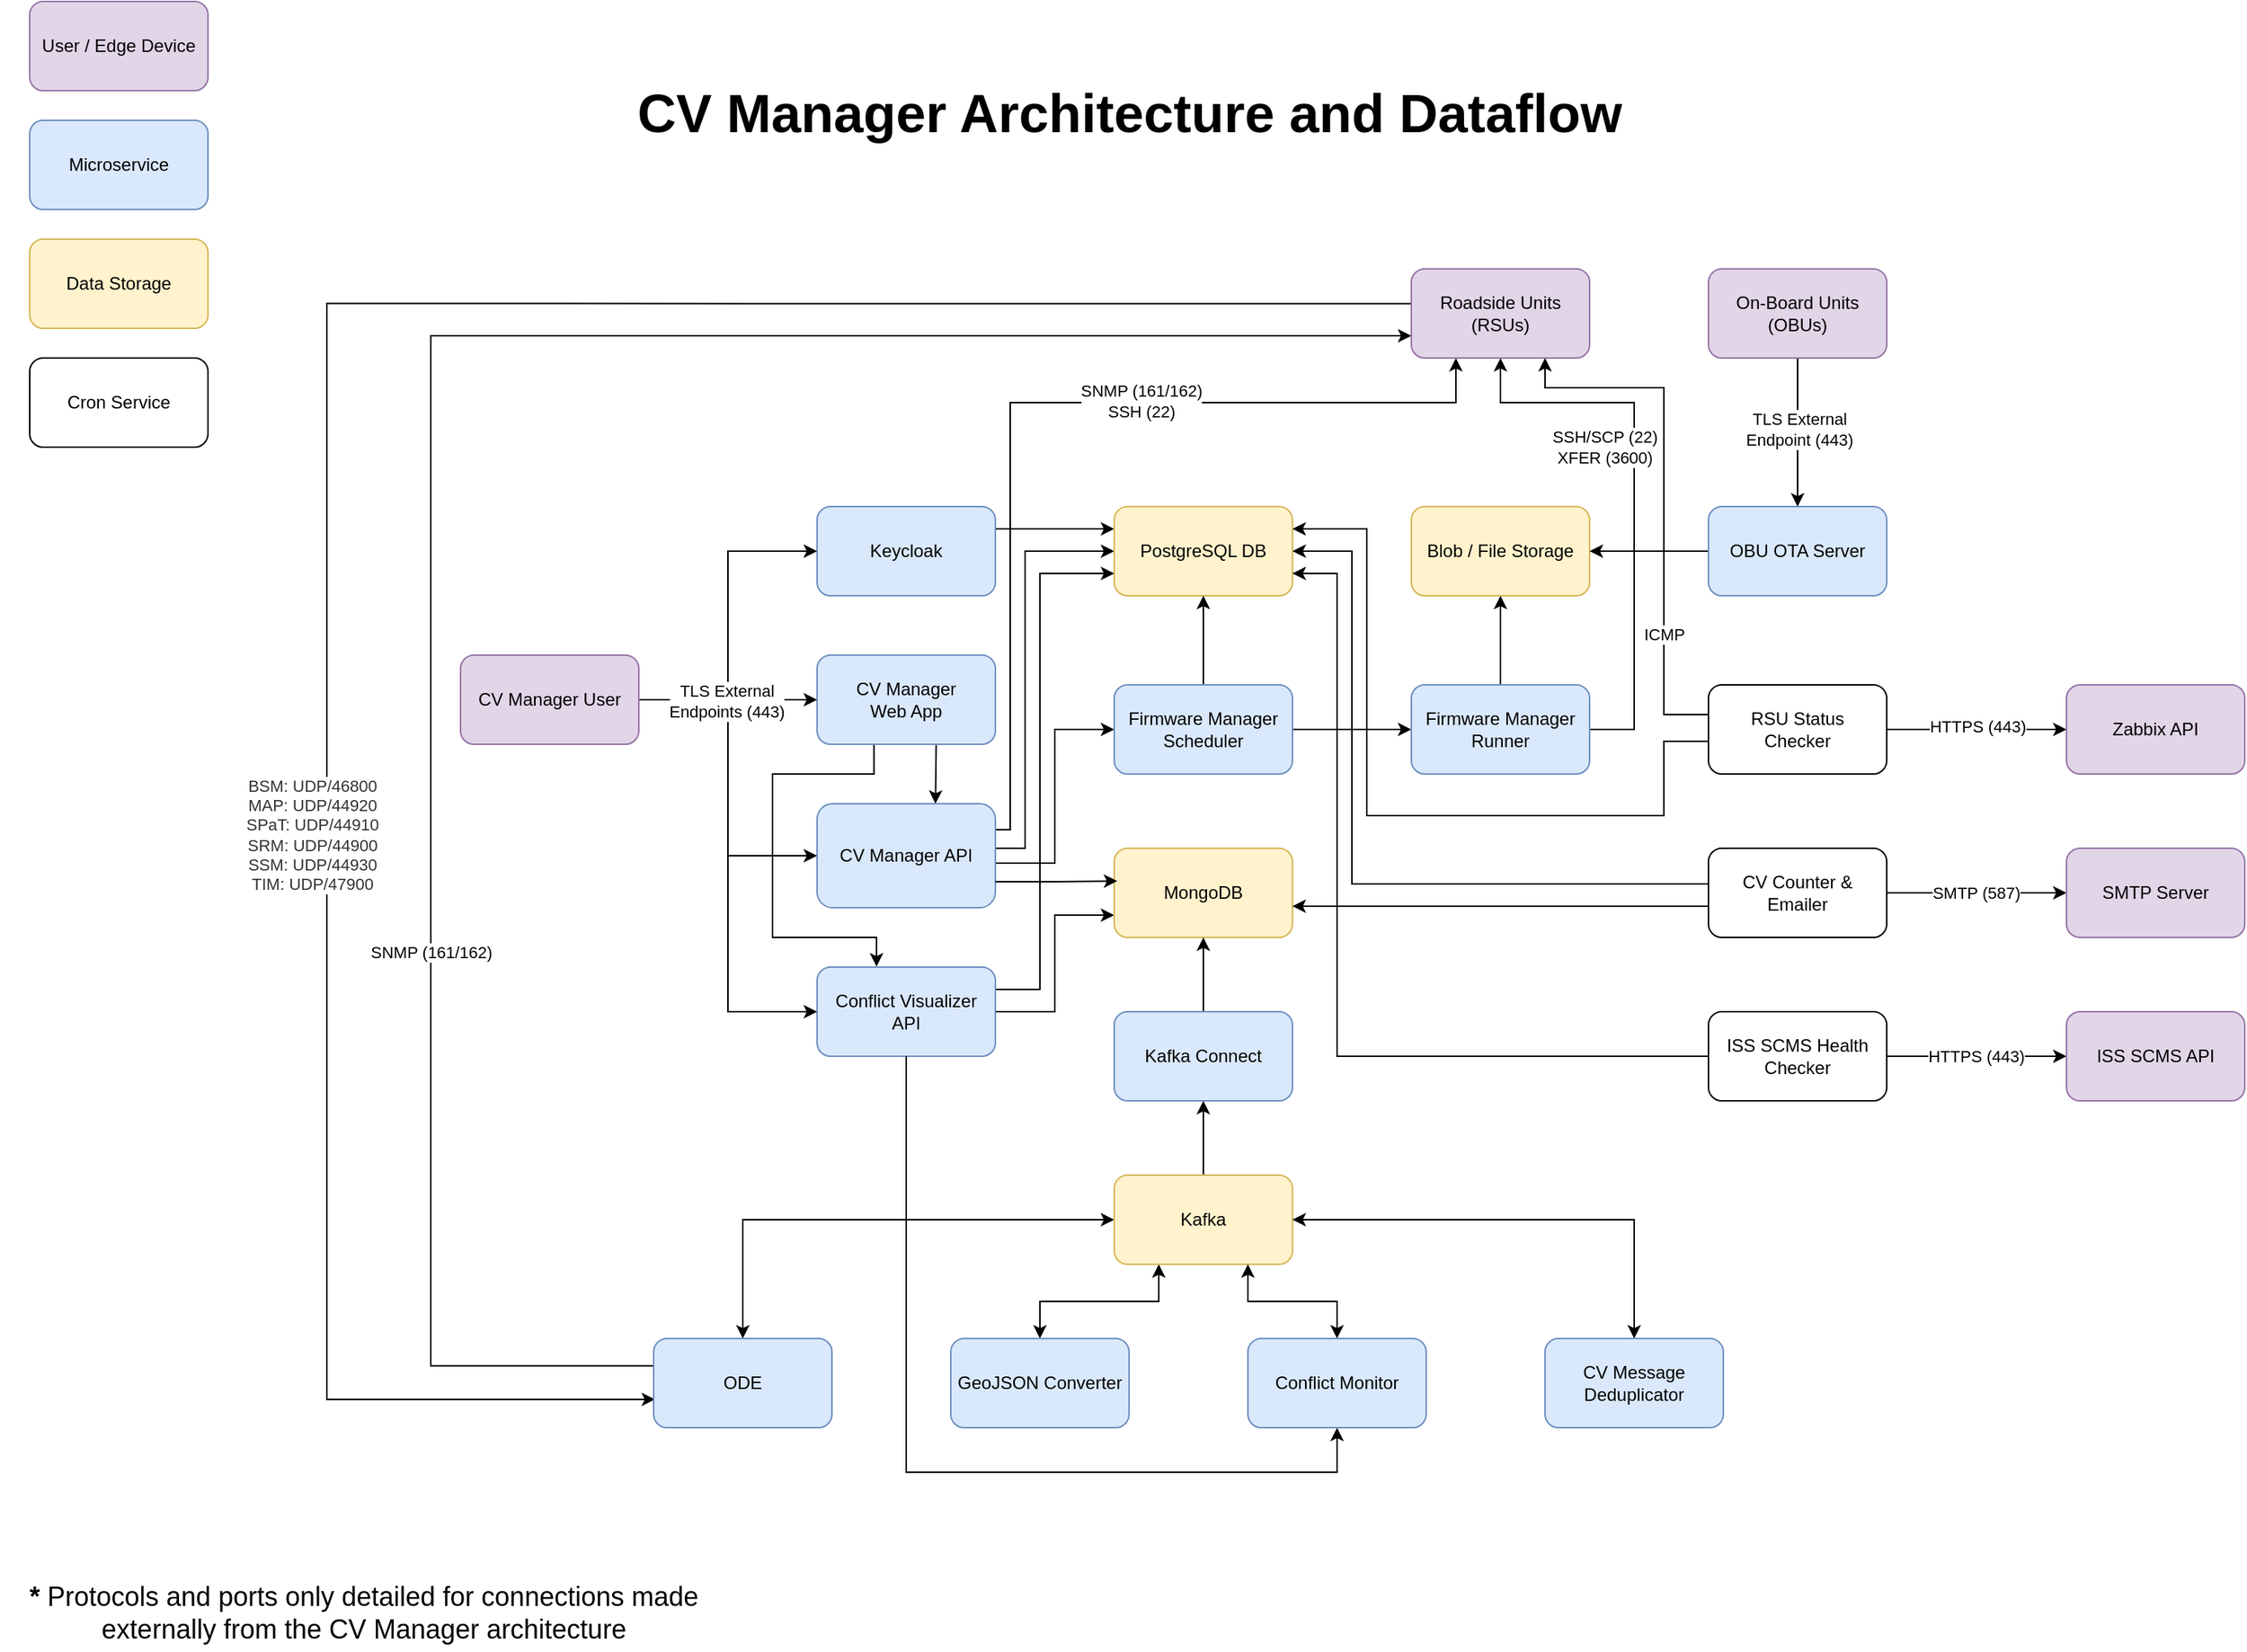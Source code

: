 <mxfile version="24.2.1" type="device">
  <diagram id="C5RBs43oDa-KdzZeNtuy" name="Page-1">
    <mxGraphModel dx="1915" dy="1440" grid="1" gridSize="10" guides="1" tooltips="1" connect="1" arrows="1" fold="1" page="1" pageScale="1" pageWidth="827" pageHeight="1169" math="0" shadow="0">
      <root>
        <mxCell id="WIyWlLk6GJQsqaUBKTNV-0" />
        <mxCell id="WIyWlLk6GJQsqaUBKTNV-1" parent="WIyWlLk6GJQsqaUBKTNV-0" />
        <mxCell id="JV4BwhDXAtdapII2j0i4-30" style="edgeStyle=orthogonalEdgeStyle;rounded=0;orthogonalLoop=1;jettySize=auto;html=1;exitX=0.668;exitY=1.01;exitDx=0;exitDy=0;entryX=0.664;entryY=0;entryDx=0;entryDy=0;exitPerimeter=0;entryPerimeter=0;" edge="1" parent="WIyWlLk6GJQsqaUBKTNV-1" source="WIyWlLk6GJQsqaUBKTNV-3" target="JV4BwhDXAtdapII2j0i4-2">
          <mxGeometry relative="1" as="geometry" />
        </mxCell>
        <mxCell id="JV4BwhDXAtdapII2j0i4-122" style="edgeStyle=orthogonalEdgeStyle;rounded=0;orthogonalLoop=1;jettySize=auto;html=1;exitX=0.319;exitY=0.979;exitDx=0;exitDy=0;exitPerimeter=0;entryX=0.33;entryY=-0.007;entryDx=0;entryDy=0;entryPerimeter=0;" edge="1" parent="WIyWlLk6GJQsqaUBKTNV-1" source="WIyWlLk6GJQsqaUBKTNV-3" target="JV4BwhDXAtdapII2j0i4-8">
          <mxGeometry relative="1" as="geometry">
            <Array as="points">
              <mxPoint x="608" y="560" />
              <mxPoint x="540" y="560" />
              <mxPoint x="540" y="670" />
              <mxPoint x="610" y="670" />
              <mxPoint x="610" y="690" />
            </Array>
          </mxGeometry>
        </mxCell>
        <mxCell id="WIyWlLk6GJQsqaUBKTNV-3" value="CV Manager&lt;br&gt;Web App" style="rounded=1;whiteSpace=wrap;html=1;fontSize=12;glass=0;strokeWidth=1;shadow=0;fillColor=#dae8fc;strokeColor=#6c8ebf;" parent="WIyWlLk6GJQsqaUBKTNV-1" vertex="1">
          <mxGeometry x="570" y="480" width="120" height="60" as="geometry" />
        </mxCell>
        <mxCell id="JV4BwhDXAtdapII2j0i4-36" style="edgeStyle=orthogonalEdgeStyle;rounded=0;orthogonalLoop=1;jettySize=auto;html=1;exitX=1;exitY=0.25;exitDx=0;exitDy=0;entryX=0;entryY=0.25;entryDx=0;entryDy=0;" edge="1" parent="WIyWlLk6GJQsqaUBKTNV-1" source="JV4BwhDXAtdapII2j0i4-0" target="JV4BwhDXAtdapII2j0i4-4">
          <mxGeometry relative="1" as="geometry" />
        </mxCell>
        <mxCell id="JV4BwhDXAtdapII2j0i4-0" value="Keycloak" style="rounded=1;whiteSpace=wrap;html=1;fontSize=12;glass=0;strokeWidth=1;shadow=0;fillColor=#dae8fc;strokeColor=#6c8ebf;" vertex="1" parent="WIyWlLk6GJQsqaUBKTNV-1">
          <mxGeometry x="570" y="380" width="120" height="60" as="geometry" />
        </mxCell>
        <mxCell id="JV4BwhDXAtdapII2j0i4-62" style="edgeStyle=orthogonalEdgeStyle;rounded=0;orthogonalLoop=1;jettySize=auto;html=1;exitX=1;exitY=0.5;exitDx=0;exitDy=0;entryX=0;entryY=0.5;entryDx=0;entryDy=0;" edge="1" parent="WIyWlLk6GJQsqaUBKTNV-1" source="JV4BwhDXAtdapII2j0i4-2" target="JV4BwhDXAtdapII2j0i4-13">
          <mxGeometry relative="1" as="geometry">
            <Array as="points">
              <mxPoint x="690" y="620" />
              <mxPoint x="730" y="620" />
              <mxPoint x="730" y="530" />
            </Array>
          </mxGeometry>
        </mxCell>
        <mxCell id="JV4BwhDXAtdapII2j0i4-72" style="edgeStyle=orthogonalEdgeStyle;rounded=0;orthogonalLoop=1;jettySize=auto;html=1;exitX=1;exitY=0.25;exitDx=0;exitDy=0;entryX=0.25;entryY=1;entryDx=0;entryDy=0;" edge="1" parent="WIyWlLk6GJQsqaUBKTNV-1" source="JV4BwhDXAtdapII2j0i4-2" target="JV4BwhDXAtdapII2j0i4-17">
          <mxGeometry relative="1" as="geometry">
            <Array as="points">
              <mxPoint x="700" y="598" />
              <mxPoint x="700" y="310" />
              <mxPoint x="1000" y="310" />
            </Array>
          </mxGeometry>
        </mxCell>
        <mxCell id="JV4BwhDXAtdapII2j0i4-76" value="SNMP (161/162)&lt;br&gt;SSH (22)" style="edgeLabel;html=1;align=center;verticalAlign=middle;resizable=0;points=[];" vertex="1" connectable="0" parent="JV4BwhDXAtdapII2j0i4-72">
          <mxGeometry x="0.229" y="1" relative="1" as="geometry">
            <mxPoint as="offset" />
          </mxGeometry>
        </mxCell>
        <mxCell id="JV4BwhDXAtdapII2j0i4-73" style="edgeStyle=orthogonalEdgeStyle;rounded=0;orthogonalLoop=1;jettySize=auto;html=1;exitX=1;exitY=0.25;exitDx=0;exitDy=0;entryX=0;entryY=0.5;entryDx=0;entryDy=0;" edge="1" parent="WIyWlLk6GJQsqaUBKTNV-1" source="JV4BwhDXAtdapII2j0i4-2" target="JV4BwhDXAtdapII2j0i4-4">
          <mxGeometry relative="1" as="geometry">
            <Array as="points">
              <mxPoint x="690" y="610" />
              <mxPoint x="710" y="610" />
              <mxPoint x="710" y="410" />
            </Array>
          </mxGeometry>
        </mxCell>
        <mxCell id="JV4BwhDXAtdapII2j0i4-2" value="CV Manager API" style="rounded=1;whiteSpace=wrap;html=1;fontSize=12;glass=0;strokeWidth=1;shadow=0;fillColor=#dae8fc;strokeColor=#6c8ebf;" vertex="1" parent="WIyWlLk6GJQsqaUBKTNV-1">
          <mxGeometry x="570" y="580" width="120" height="70" as="geometry" />
        </mxCell>
        <mxCell id="JV4BwhDXAtdapII2j0i4-4" value="PostgreSQL DB" style="rounded=1;whiteSpace=wrap;html=1;fontSize=12;glass=0;strokeWidth=1;shadow=0;fillColor=#fff2cc;strokeColor=#d6b656;" vertex="1" parent="WIyWlLk6GJQsqaUBKTNV-1">
          <mxGeometry x="770" y="380" width="120" height="60" as="geometry" />
        </mxCell>
        <mxCell id="JV4BwhDXAtdapII2j0i4-38" style="edgeStyle=orthogonalEdgeStyle;rounded=0;orthogonalLoop=1;jettySize=auto;html=1;exitX=1;exitY=0.25;exitDx=0;exitDy=0;entryX=0;entryY=0.75;entryDx=0;entryDy=0;" edge="1" parent="WIyWlLk6GJQsqaUBKTNV-1" source="JV4BwhDXAtdapII2j0i4-8" target="JV4BwhDXAtdapII2j0i4-4">
          <mxGeometry relative="1" as="geometry">
            <Array as="points">
              <mxPoint x="720" y="705" />
              <mxPoint x="720" y="425" />
            </Array>
          </mxGeometry>
        </mxCell>
        <mxCell id="JV4BwhDXAtdapII2j0i4-46" style="edgeStyle=orthogonalEdgeStyle;rounded=0;orthogonalLoop=1;jettySize=auto;html=1;exitX=1;exitY=0.5;exitDx=0;exitDy=0;entryX=0;entryY=0.75;entryDx=0;entryDy=0;" edge="1" parent="WIyWlLk6GJQsqaUBKTNV-1" source="JV4BwhDXAtdapII2j0i4-8" target="JV4BwhDXAtdapII2j0i4-23">
          <mxGeometry relative="1" as="geometry" />
        </mxCell>
        <mxCell id="JV4BwhDXAtdapII2j0i4-8" value="Conflict Visualizer&lt;br&gt;API" style="rounded=1;whiteSpace=wrap;html=1;fontSize=12;glass=0;strokeWidth=1;shadow=0;fillColor=#dae8fc;strokeColor=#6c8ebf;" vertex="1" parent="WIyWlLk6GJQsqaUBKTNV-1">
          <mxGeometry x="570" y="690" width="120" height="60" as="geometry" />
        </mxCell>
        <mxCell id="JV4BwhDXAtdapII2j0i4-41" style="edgeStyle=orthogonalEdgeStyle;rounded=0;orthogonalLoop=1;jettySize=auto;html=1;exitX=0.5;exitY=0;exitDx=0;exitDy=0;entryX=0.5;entryY=1;entryDx=0;entryDy=0;" edge="1" parent="WIyWlLk6GJQsqaUBKTNV-1" source="JV4BwhDXAtdapII2j0i4-13" target="JV4BwhDXAtdapII2j0i4-4">
          <mxGeometry relative="1" as="geometry" />
        </mxCell>
        <mxCell id="JV4BwhDXAtdapII2j0i4-67" style="edgeStyle=orthogonalEdgeStyle;rounded=0;orthogonalLoop=1;jettySize=auto;html=1;exitX=1;exitY=0.5;exitDx=0;exitDy=0;entryX=0;entryY=0.5;entryDx=0;entryDy=0;" edge="1" parent="WIyWlLk6GJQsqaUBKTNV-1" source="JV4BwhDXAtdapII2j0i4-13" target="JV4BwhDXAtdapII2j0i4-14">
          <mxGeometry relative="1" as="geometry" />
        </mxCell>
        <mxCell id="JV4BwhDXAtdapII2j0i4-13" value="Firmware Manager Scheduler" style="rounded=1;whiteSpace=wrap;html=1;fontSize=12;glass=0;strokeWidth=1;shadow=0;fillColor=#dae8fc;strokeColor=#6c8ebf;" vertex="1" parent="WIyWlLk6GJQsqaUBKTNV-1">
          <mxGeometry x="770" y="500" width="120" height="60" as="geometry" />
        </mxCell>
        <mxCell id="JV4BwhDXAtdapII2j0i4-65" style="edgeStyle=orthogonalEdgeStyle;rounded=0;orthogonalLoop=1;jettySize=auto;html=1;exitX=0.5;exitY=0;exitDx=0;exitDy=0;entryX=0.5;entryY=1;entryDx=0;entryDy=0;" edge="1" parent="WIyWlLk6GJQsqaUBKTNV-1" source="JV4BwhDXAtdapII2j0i4-14" target="JV4BwhDXAtdapII2j0i4-19">
          <mxGeometry relative="1" as="geometry" />
        </mxCell>
        <mxCell id="JV4BwhDXAtdapII2j0i4-71" style="edgeStyle=orthogonalEdgeStyle;rounded=0;orthogonalLoop=1;jettySize=auto;html=1;exitX=1;exitY=0.5;exitDx=0;exitDy=0;entryX=0.5;entryY=1;entryDx=0;entryDy=0;" edge="1" parent="WIyWlLk6GJQsqaUBKTNV-1" source="JV4BwhDXAtdapII2j0i4-14" target="JV4BwhDXAtdapII2j0i4-17">
          <mxGeometry relative="1" as="geometry">
            <Array as="points">
              <mxPoint x="1120" y="530" />
              <mxPoint x="1120" y="310" />
              <mxPoint x="1030" y="310" />
            </Array>
          </mxGeometry>
        </mxCell>
        <mxCell id="JV4BwhDXAtdapII2j0i4-77" value="SSH/SCP (22)&lt;br&gt;XFER (3600)" style="edgeLabel;html=1;align=center;verticalAlign=middle;resizable=0;points=[];" vertex="1" connectable="0" parent="JV4BwhDXAtdapII2j0i4-71">
          <mxGeometry x="0.53" relative="1" as="geometry">
            <mxPoint x="13" y="30" as="offset" />
          </mxGeometry>
        </mxCell>
        <mxCell id="JV4BwhDXAtdapII2j0i4-14" value="Firmware Manager Runner" style="rounded=1;whiteSpace=wrap;html=1;fontSize=12;glass=0;strokeWidth=1;shadow=0;fillColor=#dae8fc;strokeColor=#6c8ebf;" vertex="1" parent="WIyWlLk6GJQsqaUBKTNV-1">
          <mxGeometry x="970" y="500" width="120" height="60" as="geometry" />
        </mxCell>
        <mxCell id="JV4BwhDXAtdapII2j0i4-117" style="edgeStyle=orthogonalEdgeStyle;rounded=0;orthogonalLoop=1;jettySize=auto;html=1;exitX=0.003;exitY=0.389;exitDx=0;exitDy=0;entryX=0.008;entryY=0.683;entryDx=0;entryDy=0;exitPerimeter=0;entryPerimeter=0;" edge="1" parent="WIyWlLk6GJQsqaUBKTNV-1" source="JV4BwhDXAtdapII2j0i4-17" target="JV4BwhDXAtdapII2j0i4-96">
          <mxGeometry relative="1" as="geometry">
            <Array as="points">
              <mxPoint x="240" y="243" />
              <mxPoint x="240" y="981" />
            </Array>
          </mxGeometry>
        </mxCell>
        <mxCell id="JV4BwhDXAtdapII2j0i4-118" value="&lt;span data-lucid-content=&quot;{&amp;quot;t&amp;quot;:&amp;quot;BSM: UDP/46800 MAP: UDP/44920 SPaT: UDP/44910 SRM: UDP/44900 SSM: UDP/44930 TIM: UDP/47900&amp;quot;,&amp;quot;m&amp;quot;:[{&amp;quot;s&amp;quot;:0,&amp;quot;n&amp;quot;:&amp;quot;a&amp;quot;,&amp;quot;v&amp;quot;:&amp;quot;center&amp;quot;},{&amp;quot;s&amp;quot;:0,&amp;quot;n&amp;quot;:&amp;quot;c&amp;quot;,&amp;quot;v&amp;quot;:&amp;quot;333333ff&amp;quot;,&amp;quot;e&amp;quot;:90}]}&quot; data-lucid-type=&quot;application/vnd.lucid.text&quot;&gt;&lt;span style=&quot;color:#333333;&quot;&gt;BSM: UDP/46800&lt;br&gt;MAP: UDP/44920&lt;br&gt;SPaT: UDP/44910&lt;br&gt;SRM: UDP/44900&lt;br&gt;SSM: UDP/44930&lt;br&gt;TIM: UDP/47900&lt;/span&gt;&lt;/span&gt;" style="edgeLabel;html=1;align=center;verticalAlign=middle;resizable=0;points=[];" vertex="1" connectable="0" parent="JV4BwhDXAtdapII2j0i4-117">
          <mxGeometry x="0.381" y="-4" relative="1" as="geometry">
            <mxPoint x="-6" y="-79" as="offset" />
          </mxGeometry>
        </mxCell>
        <mxCell id="JV4BwhDXAtdapII2j0i4-17" value="Roadside Units (RSUs)" style="rounded=1;whiteSpace=wrap;html=1;fontSize=12;glass=0;strokeWidth=1;shadow=0;fillColor=#e1d5e7;strokeColor=#9673a6;" vertex="1" parent="WIyWlLk6GJQsqaUBKTNV-1">
          <mxGeometry x="970" y="220" width="120" height="60" as="geometry" />
        </mxCell>
        <mxCell id="JV4BwhDXAtdapII2j0i4-19" value="Blob / File Storage" style="rounded=1;whiteSpace=wrap;html=1;fontSize=12;glass=0;strokeWidth=1;shadow=0;fillColor=#fff2cc;strokeColor=#d6b656;" vertex="1" parent="WIyWlLk6GJQsqaUBKTNV-1">
          <mxGeometry x="970" y="380" width="120" height="60" as="geometry" />
        </mxCell>
        <mxCell id="JV4BwhDXAtdapII2j0i4-23" value="MongoDB" style="rounded=1;whiteSpace=wrap;html=1;fontSize=12;glass=0;strokeWidth=1;shadow=0;fillColor=#fff2cc;strokeColor=#d6b656;" vertex="1" parent="WIyWlLk6GJQsqaUBKTNV-1">
          <mxGeometry x="770" y="610" width="120" height="60" as="geometry" />
        </mxCell>
        <mxCell id="JV4BwhDXAtdapII2j0i4-27" value="" style="edgeStyle=orthogonalEdgeStyle;rounded=0;orthogonalLoop=1;jettySize=auto;html=1;" edge="1" parent="WIyWlLk6GJQsqaUBKTNV-1" source="JV4BwhDXAtdapII2j0i4-26" target="WIyWlLk6GJQsqaUBKTNV-3">
          <mxGeometry relative="1" as="geometry" />
        </mxCell>
        <mxCell id="JV4BwhDXAtdapII2j0i4-28" style="edgeStyle=orthogonalEdgeStyle;rounded=0;orthogonalLoop=1;jettySize=auto;html=1;exitX=1;exitY=0.5;exitDx=0;exitDy=0;entryX=0;entryY=0.5;entryDx=0;entryDy=0;" edge="1" parent="WIyWlLk6GJQsqaUBKTNV-1" source="JV4BwhDXAtdapII2j0i4-26" target="JV4BwhDXAtdapII2j0i4-0">
          <mxGeometry relative="1" as="geometry" />
        </mxCell>
        <mxCell id="JV4BwhDXAtdapII2j0i4-29" style="edgeStyle=orthogonalEdgeStyle;rounded=0;orthogonalLoop=1;jettySize=auto;html=1;exitX=1;exitY=0.5;exitDx=0;exitDy=0;entryX=0;entryY=0.5;entryDx=0;entryDy=0;" edge="1" parent="WIyWlLk6GJQsqaUBKTNV-1" source="JV4BwhDXAtdapII2j0i4-26" target="JV4BwhDXAtdapII2j0i4-2">
          <mxGeometry relative="1" as="geometry" />
        </mxCell>
        <mxCell id="JV4BwhDXAtdapII2j0i4-33" style="edgeStyle=orthogonalEdgeStyle;rounded=0;orthogonalLoop=1;jettySize=auto;html=1;exitX=1;exitY=0.5;exitDx=0;exitDy=0;entryX=0;entryY=0.5;entryDx=0;entryDy=0;" edge="1" parent="WIyWlLk6GJQsqaUBKTNV-1" source="JV4BwhDXAtdapII2j0i4-26" target="JV4BwhDXAtdapII2j0i4-8">
          <mxGeometry relative="1" as="geometry" />
        </mxCell>
        <mxCell id="JV4BwhDXAtdapII2j0i4-56" value="&lt;span style=&quot;color: rgba(0, 0, 0, 0); font-family: monospace; font-size: 0px; text-align: start; background-color: rgb(251, 251, 251);&quot;&gt;%3CmxGraphModel%3E%3Croot%3E%3CmxCell%20id%3D%220%22%2F%3E%3CmxCell%20id%3D%221%22%20parent%3D%220%22%2F%3E%3CmxCell%20id%3D%222%22%20value%3D%22TLS%202%20External%26lt%3Bbr%26gt%3BEndpoint%22%20style%3D%22edgeLabel%3Bhtml%3D1%3Balign%3Dcenter%3BverticalAlign%3Dmiddle%3Bresizable%3D0%3Bpoints%3D%5B%5D%3B%22%20vertex%3D%221%22%20connectable%3D%220%22%20parent%3D%221%22%3E%3CmxGeometry%20x%3D%22857%22%20y%3D%22630%22%20as%3D%22geometry%22%2F%3E%3C%2FmxCell%3E%3C%2Froot%3E%3C%2FmxGraphModel%3E&lt;/span&gt;" style="edgeLabel;html=1;align=center;verticalAlign=middle;resizable=0;points=[];" vertex="1" connectable="0" parent="JV4BwhDXAtdapII2j0i4-33">
          <mxGeometry x="-0.85" relative="1" as="geometry">
            <mxPoint as="offset" />
          </mxGeometry>
        </mxCell>
        <mxCell id="JV4BwhDXAtdapII2j0i4-58" value="TLS External&lt;br&gt;Endpoints (443)" style="edgeLabel;html=1;align=center;verticalAlign=middle;resizable=0;points=[];" vertex="1" connectable="0" parent="JV4BwhDXAtdapII2j0i4-33">
          <mxGeometry x="-0.831" relative="1" as="geometry">
            <mxPoint x="31" y="1" as="offset" />
          </mxGeometry>
        </mxCell>
        <mxCell id="JV4BwhDXAtdapII2j0i4-26" value="CV Manager User" style="rounded=1;whiteSpace=wrap;html=1;fontSize=12;glass=0;strokeWidth=1;shadow=0;fillColor=#e1d5e7;strokeColor=#9673a6;" vertex="1" parent="WIyWlLk6GJQsqaUBKTNV-1">
          <mxGeometry x="330" y="480" width="120" height="60" as="geometry" />
        </mxCell>
        <mxCell id="JV4BwhDXAtdapII2j0i4-78" style="edgeStyle=orthogonalEdgeStyle;rounded=0;orthogonalLoop=1;jettySize=auto;html=1;exitX=0;exitY=0.633;exitDx=0;exitDy=0;entryX=1;entryY=0.25;entryDx=0;entryDy=0;exitPerimeter=0;" edge="1" parent="WIyWlLk6GJQsqaUBKTNV-1" source="JV4BwhDXAtdapII2j0i4-43" target="JV4BwhDXAtdapII2j0i4-4">
          <mxGeometry relative="1" as="geometry">
            <Array as="points">
              <mxPoint x="1140" y="538" />
              <mxPoint x="1140" y="588" />
              <mxPoint x="940" y="588" />
              <mxPoint x="940" y="395" />
            </Array>
          </mxGeometry>
        </mxCell>
        <mxCell id="JV4BwhDXAtdapII2j0i4-86" style="edgeStyle=orthogonalEdgeStyle;rounded=0;orthogonalLoop=1;jettySize=auto;html=1;exitX=1;exitY=0.5;exitDx=0;exitDy=0;entryX=0;entryY=0.5;entryDx=0;entryDy=0;" edge="1" parent="WIyWlLk6GJQsqaUBKTNV-1" source="JV4BwhDXAtdapII2j0i4-43" target="JV4BwhDXAtdapII2j0i4-85">
          <mxGeometry relative="1" as="geometry" />
        </mxCell>
        <mxCell id="JV4BwhDXAtdapII2j0i4-87" value="HTTPS (443)" style="edgeLabel;html=1;align=center;verticalAlign=middle;resizable=0;points=[];" vertex="1" connectable="0" parent="JV4BwhDXAtdapII2j0i4-86">
          <mxGeometry x="0.008" y="2" relative="1" as="geometry">
            <mxPoint as="offset" />
          </mxGeometry>
        </mxCell>
        <mxCell id="JV4BwhDXAtdapII2j0i4-88" style="edgeStyle=orthogonalEdgeStyle;rounded=0;orthogonalLoop=1;jettySize=auto;html=1;exitX=0.02;exitY=0.354;exitDx=0;exitDy=0;entryX=0.75;entryY=1;entryDx=0;entryDy=0;exitPerimeter=0;" edge="1" parent="WIyWlLk6GJQsqaUBKTNV-1" source="JV4BwhDXAtdapII2j0i4-43" target="JV4BwhDXAtdapII2j0i4-17">
          <mxGeometry relative="1" as="geometry">
            <Array as="points">
              <mxPoint x="1172" y="520" />
              <mxPoint x="1140" y="520" />
              <mxPoint x="1140" y="300" />
              <mxPoint x="1060" y="300" />
            </Array>
          </mxGeometry>
        </mxCell>
        <mxCell id="JV4BwhDXAtdapII2j0i4-94" value="ICMP" style="edgeLabel;html=1;align=center;verticalAlign=middle;resizable=0;points=[];" vertex="1" connectable="0" parent="JV4BwhDXAtdapII2j0i4-88">
          <mxGeometry x="-0.352" y="-5" relative="1" as="geometry">
            <mxPoint x="-5" y="27" as="offset" />
          </mxGeometry>
        </mxCell>
        <mxCell id="JV4BwhDXAtdapII2j0i4-43" value="RSU Status&lt;br&gt;Checker" style="rounded=1;whiteSpace=wrap;html=1;fontSize=12;glass=0;strokeWidth=1;shadow=0;" vertex="1" parent="WIyWlLk6GJQsqaUBKTNV-1">
          <mxGeometry x="1170" y="500" width="120" height="60" as="geometry" />
        </mxCell>
        <mxCell id="JV4BwhDXAtdapII2j0i4-68" style="edgeStyle=orthogonalEdgeStyle;rounded=0;orthogonalLoop=1;jettySize=auto;html=1;exitX=0;exitY=0.5;exitDx=0;exitDy=0;entryX=1;entryY=0.5;entryDx=0;entryDy=0;" edge="1" parent="WIyWlLk6GJQsqaUBKTNV-1" source="JV4BwhDXAtdapII2j0i4-44" target="JV4BwhDXAtdapII2j0i4-19">
          <mxGeometry relative="1" as="geometry" />
        </mxCell>
        <mxCell id="JV4BwhDXAtdapII2j0i4-44" value="OBU OTA Server" style="rounded=1;whiteSpace=wrap;html=1;fontSize=12;glass=0;strokeWidth=1;shadow=0;fillColor=#dae8fc;strokeColor=#6c8ebf;" vertex="1" parent="WIyWlLk6GJQsqaUBKTNV-1">
          <mxGeometry x="1170" y="380" width="120" height="60" as="geometry" />
        </mxCell>
        <mxCell id="JV4BwhDXAtdapII2j0i4-79" style="edgeStyle=orthogonalEdgeStyle;rounded=0;orthogonalLoop=1;jettySize=auto;html=1;exitX=0.025;exitY=0.4;exitDx=0;exitDy=0;entryX=1;entryY=0.5;entryDx=0;entryDy=0;exitPerimeter=0;" edge="1" parent="WIyWlLk6GJQsqaUBKTNV-1" source="JV4BwhDXAtdapII2j0i4-45" target="JV4BwhDXAtdapII2j0i4-4">
          <mxGeometry relative="1" as="geometry">
            <Array as="points">
              <mxPoint x="930" y="634" />
              <mxPoint x="930" y="410" />
            </Array>
          </mxGeometry>
        </mxCell>
        <mxCell id="JV4BwhDXAtdapII2j0i4-80" style="edgeStyle=orthogonalEdgeStyle;rounded=0;orthogonalLoop=1;jettySize=auto;html=1;exitX=0.008;exitY=0.65;exitDx=0;exitDy=0;exitPerimeter=0;" edge="1" parent="WIyWlLk6GJQsqaUBKTNV-1" source="JV4BwhDXAtdapII2j0i4-45">
          <mxGeometry relative="1" as="geometry">
            <mxPoint x="890" y="649" as="targetPoint" />
            <Array as="points">
              <mxPoint x="890" y="649" />
            </Array>
          </mxGeometry>
        </mxCell>
        <mxCell id="JV4BwhDXAtdapII2j0i4-83" style="edgeStyle=orthogonalEdgeStyle;rounded=0;orthogonalLoop=1;jettySize=auto;html=1;exitX=1;exitY=0.5;exitDx=0;exitDy=0;entryX=0;entryY=0.5;entryDx=0;entryDy=0;" edge="1" parent="WIyWlLk6GJQsqaUBKTNV-1" source="JV4BwhDXAtdapII2j0i4-45" target="JV4BwhDXAtdapII2j0i4-82">
          <mxGeometry relative="1" as="geometry" />
        </mxCell>
        <mxCell id="JV4BwhDXAtdapII2j0i4-84" value="SMTP (587)" style="edgeLabel;html=1;align=center;verticalAlign=middle;resizable=0;points=[];" vertex="1" connectable="0" parent="JV4BwhDXAtdapII2j0i4-83">
          <mxGeometry x="-0.127" relative="1" as="geometry">
            <mxPoint x="7" as="offset" />
          </mxGeometry>
        </mxCell>
        <mxCell id="JV4BwhDXAtdapII2j0i4-45" value="CV Counter &amp;amp; Emailer" style="rounded=1;whiteSpace=wrap;html=1;fontSize=12;glass=0;strokeWidth=1;shadow=0;" vertex="1" parent="WIyWlLk6GJQsqaUBKTNV-1">
          <mxGeometry x="1170" y="610" width="120" height="60" as="geometry" />
        </mxCell>
        <mxCell id="JV4BwhDXAtdapII2j0i4-69" style="edgeStyle=orthogonalEdgeStyle;rounded=0;orthogonalLoop=1;jettySize=auto;html=1;exitX=0.5;exitY=1;exitDx=0;exitDy=0;entryX=0.5;entryY=0;entryDx=0;entryDy=0;" edge="1" parent="WIyWlLk6GJQsqaUBKTNV-1" source="JV4BwhDXAtdapII2j0i4-49" target="JV4BwhDXAtdapII2j0i4-44">
          <mxGeometry relative="1" as="geometry" />
        </mxCell>
        <mxCell id="JV4BwhDXAtdapII2j0i4-70" value="TLS External&lt;br&gt;Endpoint (443)" style="edgeLabel;html=1;align=center;verticalAlign=middle;resizable=0;points=[];" vertex="1" connectable="0" parent="JV4BwhDXAtdapII2j0i4-69">
          <mxGeometry x="-0.04" y="1" relative="1" as="geometry">
            <mxPoint as="offset" />
          </mxGeometry>
        </mxCell>
        <mxCell id="JV4BwhDXAtdapII2j0i4-49" value="On-Board Units (OBUs)" style="rounded=1;whiteSpace=wrap;html=1;fontSize=12;glass=0;strokeWidth=1;shadow=0;fillColor=#e1d5e7;strokeColor=#9673a6;" vertex="1" parent="WIyWlLk6GJQsqaUBKTNV-1">
          <mxGeometry x="1170" y="220" width="120" height="60" as="geometry" />
        </mxCell>
        <mxCell id="JV4BwhDXAtdapII2j0i4-50" value="User / Edge Device" style="rounded=1;whiteSpace=wrap;html=1;fontSize=12;glass=0;strokeWidth=1;shadow=0;fillColor=#e1d5e7;strokeColor=#9673a6;" vertex="1" parent="WIyWlLk6GJQsqaUBKTNV-1">
          <mxGeometry x="40" y="40" width="120" height="60" as="geometry" />
        </mxCell>
        <mxCell id="JV4BwhDXAtdapII2j0i4-51" value="Microservice" style="rounded=1;whiteSpace=wrap;html=1;fontSize=12;glass=0;strokeWidth=1;shadow=0;fillColor=#dae8fc;strokeColor=#6c8ebf;" vertex="1" parent="WIyWlLk6GJQsqaUBKTNV-1">
          <mxGeometry x="40" y="120" width="120" height="60" as="geometry" />
        </mxCell>
        <mxCell id="JV4BwhDXAtdapII2j0i4-52" value="Data Storage" style="rounded=1;whiteSpace=wrap;html=1;fontSize=12;glass=0;strokeWidth=1;shadow=0;fillColor=#fff2cc;strokeColor=#d6b656;" vertex="1" parent="WIyWlLk6GJQsqaUBKTNV-1">
          <mxGeometry x="40" y="200" width="120" height="60" as="geometry" />
        </mxCell>
        <mxCell id="JV4BwhDXAtdapII2j0i4-75" style="edgeStyle=orthogonalEdgeStyle;rounded=0;orthogonalLoop=1;jettySize=auto;html=1;exitX=1;exitY=0.75;exitDx=0;exitDy=0;entryX=0.017;entryY=0.367;entryDx=0;entryDy=0;entryPerimeter=0;" edge="1" parent="WIyWlLk6GJQsqaUBKTNV-1" source="JV4BwhDXAtdapII2j0i4-2" target="JV4BwhDXAtdapII2j0i4-23">
          <mxGeometry relative="1" as="geometry" />
        </mxCell>
        <mxCell id="JV4BwhDXAtdapII2j0i4-81" value="Cron Service" style="rounded=1;whiteSpace=wrap;html=1;fontSize=12;glass=0;strokeWidth=1;shadow=0;" vertex="1" parent="WIyWlLk6GJQsqaUBKTNV-1">
          <mxGeometry x="40" y="280" width="120" height="60" as="geometry" />
        </mxCell>
        <mxCell id="JV4BwhDXAtdapII2j0i4-82" value="SMTP Server" style="rounded=1;whiteSpace=wrap;html=1;fontSize=12;glass=0;strokeWidth=1;shadow=0;fillColor=#e1d5e7;strokeColor=#9673a6;" vertex="1" parent="WIyWlLk6GJQsqaUBKTNV-1">
          <mxGeometry x="1411" y="610" width="120" height="60" as="geometry" />
        </mxCell>
        <mxCell id="JV4BwhDXAtdapII2j0i4-85" value="Zabbix API" style="rounded=1;whiteSpace=wrap;html=1;fontSize=12;glass=0;strokeWidth=1;shadow=0;fillColor=#e1d5e7;strokeColor=#9673a6;" vertex="1" parent="WIyWlLk6GJQsqaUBKTNV-1">
          <mxGeometry x="1411" y="500" width="120" height="60" as="geometry" />
        </mxCell>
        <mxCell id="JV4BwhDXAtdapII2j0i4-91" style="edgeStyle=orthogonalEdgeStyle;rounded=0;orthogonalLoop=1;jettySize=auto;html=1;exitX=1;exitY=0.5;exitDx=0;exitDy=0;entryX=0;entryY=0.5;entryDx=0;entryDy=0;" edge="1" parent="WIyWlLk6GJQsqaUBKTNV-1" source="JV4BwhDXAtdapII2j0i4-89" target="JV4BwhDXAtdapII2j0i4-90">
          <mxGeometry relative="1" as="geometry" />
        </mxCell>
        <mxCell id="JV4BwhDXAtdapII2j0i4-92" value="HTTPS (443)" style="edgeLabel;html=1;align=center;verticalAlign=middle;resizable=0;points=[];" vertex="1" connectable="0" parent="JV4BwhDXAtdapII2j0i4-91">
          <mxGeometry x="-0.074" y="-4" relative="1" as="geometry">
            <mxPoint x="4" y="-4" as="offset" />
          </mxGeometry>
        </mxCell>
        <mxCell id="JV4BwhDXAtdapII2j0i4-93" style="edgeStyle=orthogonalEdgeStyle;rounded=0;orthogonalLoop=1;jettySize=auto;html=1;exitX=0;exitY=0.5;exitDx=0;exitDy=0;entryX=1;entryY=0.75;entryDx=0;entryDy=0;" edge="1" parent="WIyWlLk6GJQsqaUBKTNV-1" source="JV4BwhDXAtdapII2j0i4-89" target="JV4BwhDXAtdapII2j0i4-4">
          <mxGeometry relative="1" as="geometry">
            <Array as="points">
              <mxPoint x="920" y="750" />
              <mxPoint x="920" y="425" />
            </Array>
          </mxGeometry>
        </mxCell>
        <mxCell id="JV4BwhDXAtdapII2j0i4-89" value="ISS SCMS Health Checker" style="rounded=1;whiteSpace=wrap;html=1;fontSize=12;glass=0;strokeWidth=1;shadow=0;" vertex="1" parent="WIyWlLk6GJQsqaUBKTNV-1">
          <mxGeometry x="1170" y="720" width="120" height="60" as="geometry" />
        </mxCell>
        <mxCell id="JV4BwhDXAtdapII2j0i4-90" value="ISS SCMS API" style="rounded=1;whiteSpace=wrap;html=1;fontSize=12;glass=0;strokeWidth=1;shadow=0;fillColor=#e1d5e7;strokeColor=#9673a6;" vertex="1" parent="WIyWlLk6GJQsqaUBKTNV-1">
          <mxGeometry x="1411" y="720" width="120" height="60" as="geometry" />
        </mxCell>
        <mxCell id="JV4BwhDXAtdapII2j0i4-106" style="edgeStyle=orthogonalEdgeStyle;rounded=0;orthogonalLoop=1;jettySize=auto;html=1;exitX=0.5;exitY=0;exitDx=0;exitDy=0;entryX=0;entryY=0.5;entryDx=0;entryDy=0;startArrow=classic;startFill=1;" edge="1" parent="WIyWlLk6GJQsqaUBKTNV-1" source="JV4BwhDXAtdapII2j0i4-96" target="JV4BwhDXAtdapII2j0i4-98">
          <mxGeometry relative="1" as="geometry" />
        </mxCell>
        <mxCell id="JV4BwhDXAtdapII2j0i4-111" style="edgeStyle=orthogonalEdgeStyle;rounded=0;orthogonalLoop=1;jettySize=auto;html=1;exitX=0.006;exitY=0.306;exitDx=0;exitDy=0;entryX=0;entryY=0.75;entryDx=0;entryDy=0;startArrow=none;startFill=0;exitPerimeter=0;" edge="1" parent="WIyWlLk6GJQsqaUBKTNV-1" source="JV4BwhDXAtdapII2j0i4-96" target="JV4BwhDXAtdapII2j0i4-17">
          <mxGeometry relative="1" as="geometry">
            <Array as="points">
              <mxPoint x="310" y="958" />
              <mxPoint x="310" y="265" />
            </Array>
          </mxGeometry>
        </mxCell>
        <mxCell id="JV4BwhDXAtdapII2j0i4-116" value="SNMP (161/162)" style="edgeLabel;html=1;align=center;verticalAlign=middle;resizable=0;points=[];" vertex="1" connectable="0" parent="JV4BwhDXAtdapII2j0i4-111">
          <mxGeometry x="-0.335" y="-3" relative="1" as="geometry">
            <mxPoint x="-3" y="71" as="offset" />
          </mxGeometry>
        </mxCell>
        <mxCell id="JV4BwhDXAtdapII2j0i4-96" value="ODE" style="rounded=1;whiteSpace=wrap;html=1;fontSize=12;glass=0;strokeWidth=1;shadow=0;fillColor=#dae8fc;strokeColor=#6c8ebf;" vertex="1" parent="WIyWlLk6GJQsqaUBKTNV-1">
          <mxGeometry x="460" y="940" width="120" height="60" as="geometry" />
        </mxCell>
        <mxCell id="JV4BwhDXAtdapII2j0i4-107" style="edgeStyle=orthogonalEdgeStyle;rounded=0;orthogonalLoop=1;jettySize=auto;html=1;exitX=0.5;exitY=0;exitDx=0;exitDy=0;entryX=0.25;entryY=1;entryDx=0;entryDy=0;startArrow=classic;startFill=1;" edge="1" parent="WIyWlLk6GJQsqaUBKTNV-1" source="JV4BwhDXAtdapII2j0i4-97" target="JV4BwhDXAtdapII2j0i4-98">
          <mxGeometry relative="1" as="geometry" />
        </mxCell>
        <mxCell id="JV4BwhDXAtdapII2j0i4-97" value="GeoJSON Converter" style="rounded=1;whiteSpace=wrap;html=1;fontSize=12;glass=0;strokeWidth=1;shadow=0;fillColor=#dae8fc;strokeColor=#6c8ebf;" vertex="1" parent="WIyWlLk6GJQsqaUBKTNV-1">
          <mxGeometry x="660" y="940" width="120" height="60" as="geometry" />
        </mxCell>
        <mxCell id="JV4BwhDXAtdapII2j0i4-113" style="edgeStyle=orthogonalEdgeStyle;rounded=0;orthogonalLoop=1;jettySize=auto;html=1;exitX=0.5;exitY=0;exitDx=0;exitDy=0;entryX=0.5;entryY=1;entryDx=0;entryDy=0;" edge="1" parent="WIyWlLk6GJQsqaUBKTNV-1" source="JV4BwhDXAtdapII2j0i4-98" target="JV4BwhDXAtdapII2j0i4-100">
          <mxGeometry relative="1" as="geometry" />
        </mxCell>
        <mxCell id="JV4BwhDXAtdapII2j0i4-98" value="Kafka" style="rounded=1;whiteSpace=wrap;html=1;fontSize=12;glass=0;strokeWidth=1;shadow=0;fillColor=#fff2cc;strokeColor=#d6b656;" vertex="1" parent="WIyWlLk6GJQsqaUBKTNV-1">
          <mxGeometry x="770" y="830" width="120" height="60" as="geometry" />
        </mxCell>
        <mxCell id="JV4BwhDXAtdapII2j0i4-108" style="edgeStyle=orthogonalEdgeStyle;rounded=0;orthogonalLoop=1;jettySize=auto;html=1;exitX=0.5;exitY=0;exitDx=0;exitDy=0;entryX=0.75;entryY=1;entryDx=0;entryDy=0;startArrow=classic;startFill=1;" edge="1" parent="WIyWlLk6GJQsqaUBKTNV-1" source="JV4BwhDXAtdapII2j0i4-99" target="JV4BwhDXAtdapII2j0i4-98">
          <mxGeometry relative="1" as="geometry" />
        </mxCell>
        <mxCell id="JV4BwhDXAtdapII2j0i4-110" style="edgeStyle=orthogonalEdgeStyle;rounded=0;orthogonalLoop=1;jettySize=auto;html=1;exitX=0.5;exitY=1;exitDx=0;exitDy=0;entryX=0.5;entryY=1;entryDx=0;entryDy=0;startArrow=classic;startFill=1;endArrow=none;endFill=0;" edge="1" parent="WIyWlLk6GJQsqaUBKTNV-1" source="JV4BwhDXAtdapII2j0i4-99" target="JV4BwhDXAtdapII2j0i4-8">
          <mxGeometry relative="1" as="geometry">
            <Array as="points">
              <mxPoint x="920" y="1030" />
              <mxPoint x="630" y="1030" />
            </Array>
          </mxGeometry>
        </mxCell>
        <mxCell id="JV4BwhDXAtdapII2j0i4-99" value="Conflict Monitor" style="rounded=1;whiteSpace=wrap;html=1;fontSize=12;glass=0;strokeWidth=1;shadow=0;fillColor=#dae8fc;strokeColor=#6c8ebf;" vertex="1" parent="WIyWlLk6GJQsqaUBKTNV-1">
          <mxGeometry x="860" y="940" width="120" height="60" as="geometry" />
        </mxCell>
        <mxCell id="JV4BwhDXAtdapII2j0i4-102" style="edgeStyle=orthogonalEdgeStyle;rounded=0;orthogonalLoop=1;jettySize=auto;html=1;exitX=0.5;exitY=0;exitDx=0;exitDy=0;entryX=0.5;entryY=1;entryDx=0;entryDy=0;" edge="1" parent="WIyWlLk6GJQsqaUBKTNV-1" source="JV4BwhDXAtdapII2j0i4-100" target="JV4BwhDXAtdapII2j0i4-23">
          <mxGeometry relative="1" as="geometry" />
        </mxCell>
        <mxCell id="JV4BwhDXAtdapII2j0i4-100" value="Kafka Connect" style="rounded=1;whiteSpace=wrap;html=1;fontSize=12;glass=0;strokeWidth=1;shadow=0;fillColor=#dae8fc;strokeColor=#6c8ebf;" vertex="1" parent="WIyWlLk6GJQsqaUBKTNV-1">
          <mxGeometry x="770" y="720" width="120" height="60" as="geometry" />
        </mxCell>
        <mxCell id="JV4BwhDXAtdapII2j0i4-109" style="edgeStyle=orthogonalEdgeStyle;rounded=0;orthogonalLoop=1;jettySize=auto;html=1;exitX=0.5;exitY=0;exitDx=0;exitDy=0;entryX=1;entryY=0.5;entryDx=0;entryDy=0;startArrow=classic;startFill=1;" edge="1" parent="WIyWlLk6GJQsqaUBKTNV-1" source="JV4BwhDXAtdapII2j0i4-101" target="JV4BwhDXAtdapII2j0i4-98">
          <mxGeometry relative="1" as="geometry" />
        </mxCell>
        <mxCell id="JV4BwhDXAtdapII2j0i4-101" value="CV Message &lt;br&gt;Deduplicator" style="rounded=1;whiteSpace=wrap;html=1;fontSize=12;glass=0;strokeWidth=1;shadow=0;fillColor=#dae8fc;strokeColor=#6c8ebf;" vertex="1" parent="WIyWlLk6GJQsqaUBKTNV-1">
          <mxGeometry x="1060" y="940" width="120" height="60" as="geometry" />
        </mxCell>
        <mxCell id="JV4BwhDXAtdapII2j0i4-119" value="&lt;b&gt;&lt;font style=&quot;font-size: 36px;&quot;&gt;CV Manager Architecture and Dataflow&lt;/font&gt;&lt;/b&gt;" style="text;html=1;align=center;verticalAlign=middle;whiteSpace=wrap;rounded=0;" vertex="1" parent="WIyWlLk6GJQsqaUBKTNV-1">
          <mxGeometry x="414" y="60" width="733" height="110" as="geometry" />
        </mxCell>
        <mxCell id="JV4BwhDXAtdapII2j0i4-120" value="&lt;font style=&quot;font-size: 18px;&quot;&gt;&lt;b&gt;*&lt;/b&gt; Protocols and ports only detailed for connections made externally from the CV Manager architecture&lt;/font&gt;" style="text;html=1;align=center;verticalAlign=middle;whiteSpace=wrap;rounded=0;" vertex="1" parent="WIyWlLk6GJQsqaUBKTNV-1">
          <mxGeometry x="20" y="1100" width="490" height="50" as="geometry" />
        </mxCell>
      </root>
    </mxGraphModel>
  </diagram>
</mxfile>
